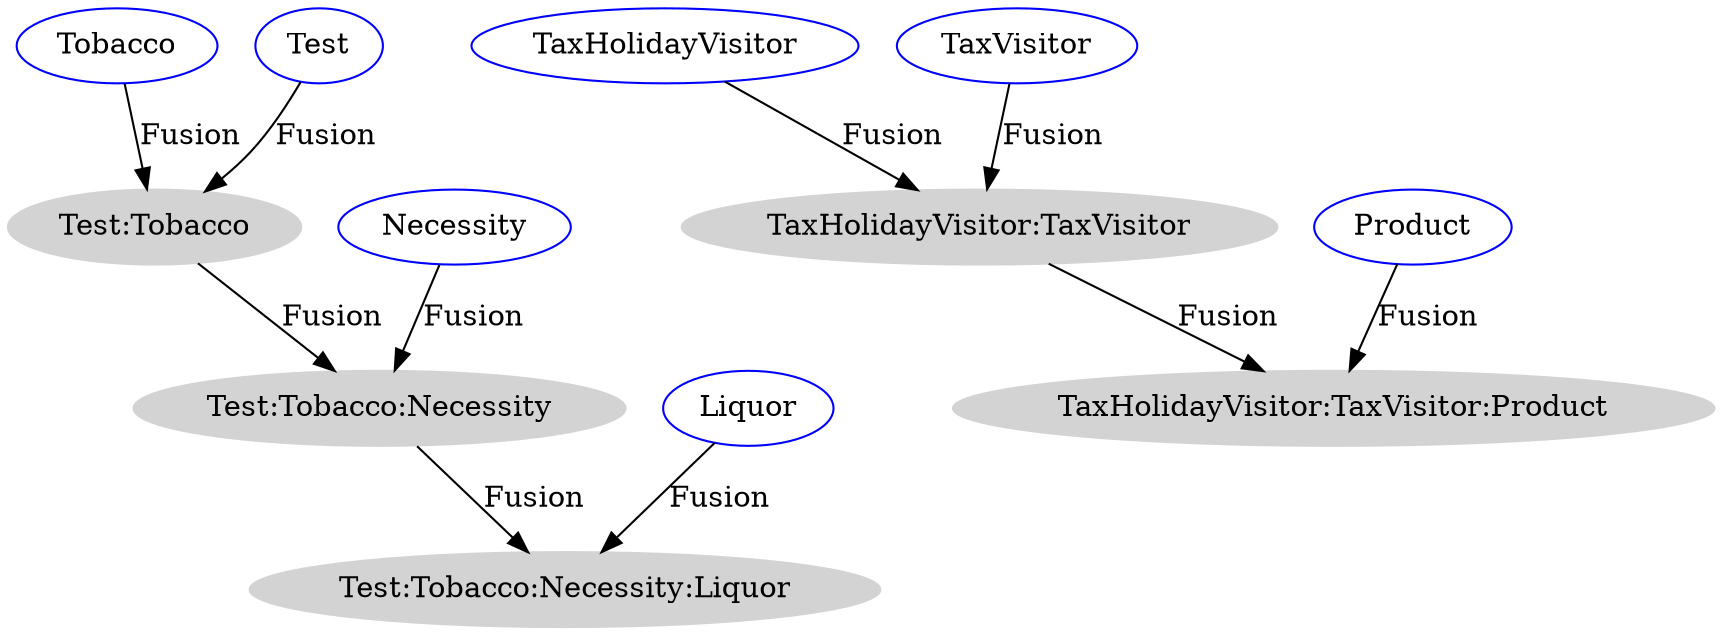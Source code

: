 digraph Clusters {
  node [shape=ellipse];
  // Étape 0 : Clusters initiaux
  "Tobacco" [label="Tobacco", color=blue];
  "TaxHolidayVisitor" [label="TaxHolidayVisitor", color=blue];
  "Test" [label="Test", color=blue];
  "Necessity" [label="Necessity", color=blue];
  "Product" [label="Product", color=blue];
  "Liquor" [label="Liquor", color=blue];
  "TaxVisitor" [label="TaxVisitor", color=blue];

  // Étape 1: Fusion de TaxHolidayVisitor et TaxVisitor
  "TaxHolidayVisitor:TaxVisitor" [label="TaxHolidayVisitor:TaxVisitor", style=filled, color=lightgrey];
  "TaxHolidayVisitor" -> "TaxHolidayVisitor:TaxVisitor" [label="Fusion"];
  "TaxVisitor" -> "TaxHolidayVisitor:TaxVisitor" [label="Fusion"];

  // Étape 2: Fusion de Test et Tobacco
  "Test:Tobacco" [label="Test:Tobacco", style=filled, color=lightgrey];
  "Test" -> "Test:Tobacco" [label="Fusion"];
  "Tobacco" -> "Test:Tobacco" [label="Fusion"];

  // Étape 3: Fusion de TaxHolidayVisitor:TaxVisitor et Product
  "TaxHolidayVisitor:TaxVisitor:Product" [label="TaxHolidayVisitor:TaxVisitor:Product", style=filled, color=lightgrey];
  "TaxHolidayVisitor:TaxVisitor" -> "TaxHolidayVisitor:TaxVisitor:Product" [label="Fusion"];
  "Product" -> "TaxHolidayVisitor:TaxVisitor:Product" [label="Fusion"];

  // Étape 4: Fusion de Test:Tobacco et Necessity
  "Test:Tobacco:Necessity" [label="Test:Tobacco:Necessity", style=filled, color=lightgrey];
  "Test:Tobacco" -> "Test:Tobacco:Necessity" [label="Fusion"];
  "Necessity" -> "Test:Tobacco:Necessity" [label="Fusion"];

  // Étape 5: Fusion de Test:Tobacco:Necessity et Liquor
  "Test:Tobacco:Necessity:Liquor" [label="Test:Tobacco:Necessity:Liquor", style=filled, color=lightgrey];
  "Test:Tobacco:Necessity" -> "Test:Tobacco:Necessity:Liquor" [label="Fusion"];
  "Liquor" -> "Test:Tobacco:Necessity:Liquor" [label="Fusion"];
}
